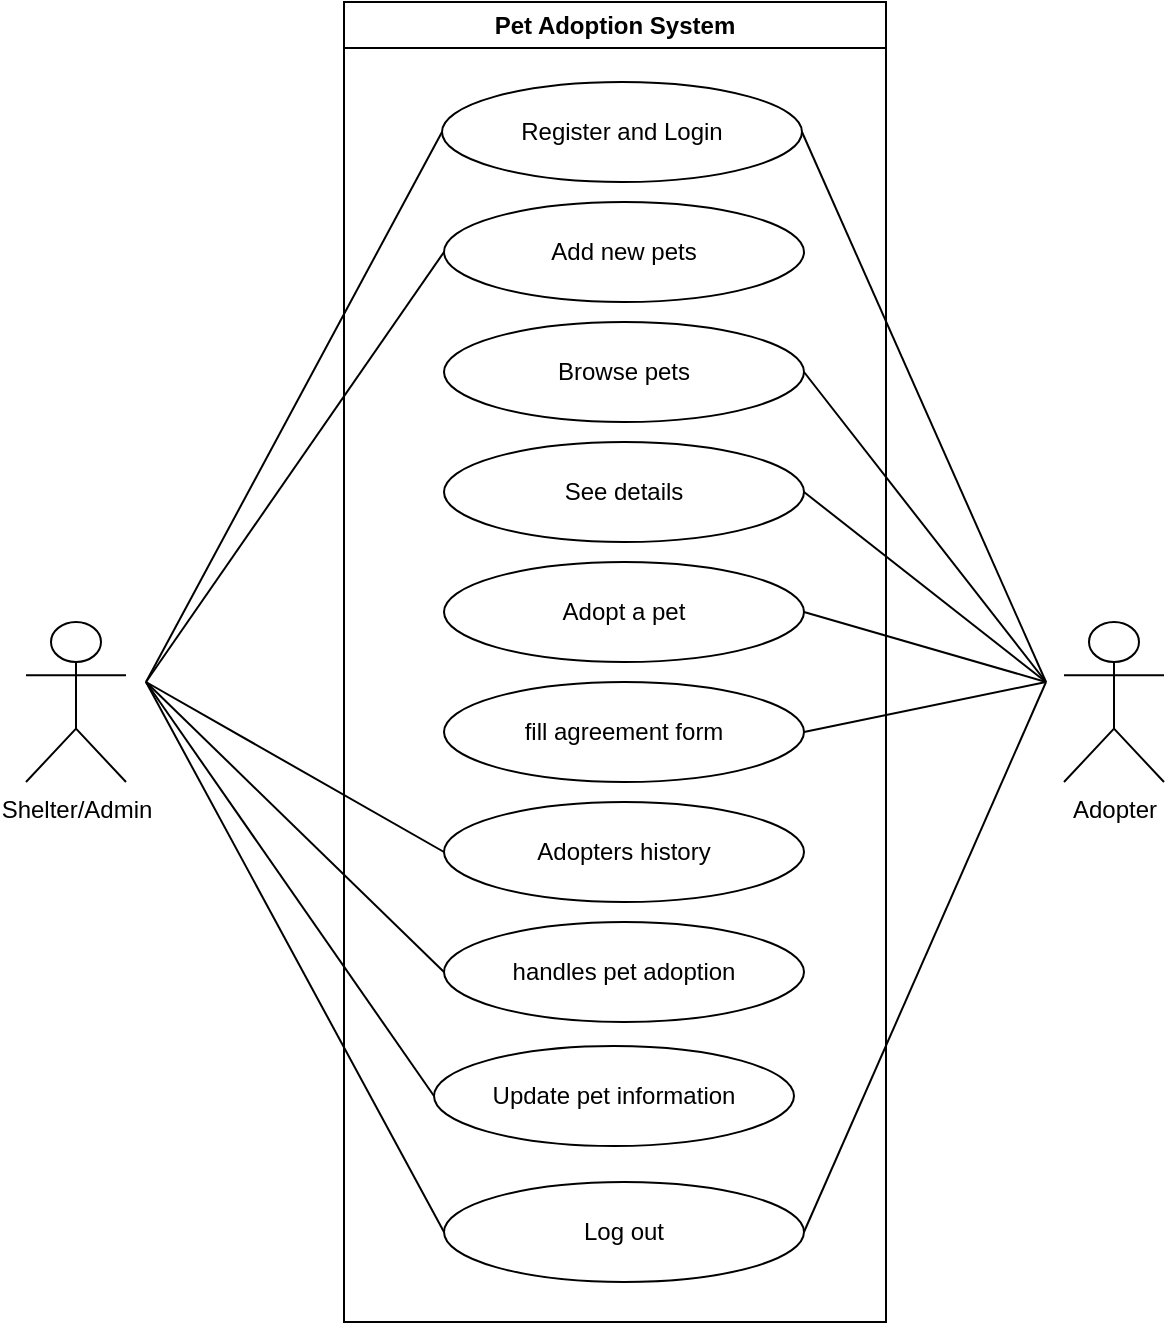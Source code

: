 <mxfile>
    <diagram id="X5lTGYaWq4TT7NDkOouj" name="Page-1">
        <mxGraphModel dx="1038" dy="550" grid="1" gridSize="10" guides="1" tooltips="1" connect="1" arrows="1" fold="1" page="1" pageScale="1" pageWidth="827" pageHeight="1169" math="0" shadow="0">
            <root>
                <mxCell id="0"/>
                <mxCell id="1" parent="0"/>
                <mxCell id="2" value="Adopter" style="shape=umlActor;verticalLabelPosition=bottom;verticalAlign=top;html=1;outlineConnect=0;" parent="1" vertex="1">
                    <mxGeometry x="639" y="400" width="50" height="80" as="geometry"/>
                </mxCell>
                <mxCell id="3" value="Shelter/Admin" style="shape=umlActor;verticalLabelPosition=bottom;verticalAlign=top;html=1;outlineConnect=0;" parent="1" vertex="1">
                    <mxGeometry x="120" y="400" width="50" height="80" as="geometry"/>
                </mxCell>
                <mxCell id="4" value="Pet Adoption System" style="swimlane;whiteSpace=wrap;html=1;" parent="1" vertex="1">
                    <mxGeometry x="279" y="90" width="271" height="660" as="geometry"/>
                </mxCell>
                <mxCell id="11" value="Add new pets" style="ellipse;whiteSpace=wrap;html=1;align=center;" parent="4" vertex="1">
                    <mxGeometry x="50" y="100" width="180" height="50" as="geometry"/>
                </mxCell>
                <mxCell id="15" value="Log out" style="ellipse;whiteSpace=wrap;html=1;align=center;" parent="4" vertex="1">
                    <mxGeometry x="50" y="590" width="180" height="50" as="geometry"/>
                </mxCell>
                <mxCell id="13" value="Update pet information" style="ellipse;whiteSpace=wrap;html=1;align=center;" parent="4" vertex="1">
                    <mxGeometry x="45" y="522" width="180" height="50" as="geometry"/>
                </mxCell>
                <mxCell id="12" value="handles pet adoption" style="ellipse;whiteSpace=wrap;html=1;align=center;" parent="4" vertex="1">
                    <mxGeometry x="50" y="460" width="180" height="50" as="geometry"/>
                </mxCell>
                <mxCell id="20" value="fill agreement form" style="ellipse;whiteSpace=wrap;html=1;align=center;" parent="4" vertex="1">
                    <mxGeometry x="50" y="340" width="180" height="50" as="geometry"/>
                </mxCell>
                <mxCell id="19" value="Adopt a pet" style="ellipse;whiteSpace=wrap;html=1;align=center;" parent="4" vertex="1">
                    <mxGeometry x="50" y="280" width="180" height="50" as="geometry"/>
                </mxCell>
                <mxCell id="18" value="See details" style="ellipse;whiteSpace=wrap;html=1;align=center;" parent="4" vertex="1">
                    <mxGeometry x="50" y="220" width="180" height="50" as="geometry"/>
                </mxCell>
                <mxCell id="17" value="Browse pets" style="ellipse;whiteSpace=wrap;html=1;align=center;" parent="4" vertex="1">
                    <mxGeometry x="50" y="160" width="180" height="50" as="geometry"/>
                </mxCell>
                <mxCell id="21" value="Register and Login" style="ellipse;whiteSpace=wrap;html=1;align=center;" parent="4" vertex="1">
                    <mxGeometry x="49" y="40" width="180" height="50" as="geometry"/>
                </mxCell>
                <mxCell id="14" value="Adopters history" style="ellipse;whiteSpace=wrap;html=1;align=center;" parent="4" vertex="1">
                    <mxGeometry x="50" y="400" width="180" height="50" as="geometry"/>
                </mxCell>
                <mxCell id="26" value="" style="endArrow=none;html=1;entryX=1;entryY=0.5;entryDx=0;entryDy=0;" parent="1" target="21" edge="1">
                    <mxGeometry width="50" height="50" relative="1" as="geometry">
                        <mxPoint x="630" y="430" as="sourcePoint"/>
                        <mxPoint x="400" y="480" as="targetPoint"/>
                    </mxGeometry>
                </mxCell>
                <mxCell id="27" value="" style="endArrow=none;html=1;exitX=0;exitY=0.5;exitDx=0;exitDy=0;" parent="1" source="15" edge="1">
                    <mxGeometry width="50" height="50" relative="1" as="geometry">
                        <mxPoint x="350" y="530" as="sourcePoint"/>
                        <mxPoint x="180" y="430" as="targetPoint"/>
                    </mxGeometry>
                </mxCell>
                <mxCell id="28" value="" style="endArrow=none;html=1;exitX=0;exitY=0.5;exitDx=0;exitDy=0;" parent="1" source="13" edge="1">
                    <mxGeometry width="50" height="50" relative="1" as="geometry">
                        <mxPoint x="350" y="530" as="sourcePoint"/>
                        <mxPoint x="180" y="430" as="targetPoint"/>
                    </mxGeometry>
                </mxCell>
                <mxCell id="29" value="" style="endArrow=none;html=1;exitX=0;exitY=0.5;exitDx=0;exitDy=0;" parent="1" source="12" edge="1">
                    <mxGeometry width="50" height="50" relative="1" as="geometry">
                        <mxPoint x="350" y="530" as="sourcePoint"/>
                        <mxPoint x="180" y="430" as="targetPoint"/>
                    </mxGeometry>
                </mxCell>
                <mxCell id="30" value="" style="endArrow=none;html=1;entryX=0;entryY=0.5;entryDx=0;entryDy=0;" parent="1" target="14" edge="1">
                    <mxGeometry width="50" height="50" relative="1" as="geometry">
                        <mxPoint x="180" y="430" as="sourcePoint"/>
                        <mxPoint x="400" y="480" as="targetPoint"/>
                    </mxGeometry>
                </mxCell>
                <mxCell id="31" value="" style="endArrow=none;html=1;entryX=0;entryY=0.5;entryDx=0;entryDy=0;" parent="1" target="11" edge="1">
                    <mxGeometry width="50" height="50" relative="1" as="geometry">
                        <mxPoint x="180" y="430" as="sourcePoint"/>
                        <mxPoint x="400" y="480" as="targetPoint"/>
                    </mxGeometry>
                </mxCell>
                <mxCell id="32" value="" style="endArrow=none;html=1;entryX=0;entryY=0.5;entryDx=0;entryDy=0;" parent="1" target="21" edge="1">
                    <mxGeometry width="50" height="50" relative="1" as="geometry">
                        <mxPoint x="180" y="430" as="sourcePoint"/>
                        <mxPoint x="400" y="480" as="targetPoint"/>
                    </mxGeometry>
                </mxCell>
                <mxCell id="33" value="" style="endArrow=none;html=1;exitX=1;exitY=0.5;exitDx=0;exitDy=0;" parent="1" source="18" edge="1">
                    <mxGeometry width="50" height="50" relative="1" as="geometry">
                        <mxPoint x="510" y="520" as="sourcePoint"/>
                        <mxPoint x="630" y="430" as="targetPoint"/>
                    </mxGeometry>
                </mxCell>
                <mxCell id="34" value="" style="endArrow=none;html=1;entryX=1;entryY=0.5;entryDx=0;entryDy=0;" parent="1" target="17" edge="1">
                    <mxGeometry width="50" height="50" relative="1" as="geometry">
                        <mxPoint x="630" y="430" as="sourcePoint"/>
                        <mxPoint x="560" y="470" as="targetPoint"/>
                    </mxGeometry>
                </mxCell>
                <mxCell id="36" value="" style="endArrow=none;html=1;exitX=1;exitY=0.5;exitDx=0;exitDy=0;" parent="1" source="20" edge="1">
                    <mxGeometry width="50" height="50" relative="1" as="geometry">
                        <mxPoint x="510" y="460" as="sourcePoint"/>
                        <mxPoint x="630" y="430" as="targetPoint"/>
                    </mxGeometry>
                </mxCell>
                <mxCell id="37" value="" style="endArrow=none;html=1;exitX=1;exitY=0.5;exitDx=0;exitDy=0;" parent="1" source="19" edge="1">
                    <mxGeometry width="50" height="50" relative="1" as="geometry">
                        <mxPoint x="510" y="460" as="sourcePoint"/>
                        <mxPoint x="630" y="430" as="targetPoint"/>
                    </mxGeometry>
                </mxCell>
                <mxCell id="38" value="" style="endArrow=none;html=1;exitX=1;exitY=0.5;exitDx=0;exitDy=0;" parent="1" source="15" edge="1">
                    <mxGeometry width="50" height="50" relative="1" as="geometry">
                        <mxPoint x="510" y="570" as="sourcePoint"/>
                        <mxPoint x="630" y="430" as="targetPoint"/>
                    </mxGeometry>
                </mxCell>
            </root>
        </mxGraphModel>
    </diagram>
</mxfile>
